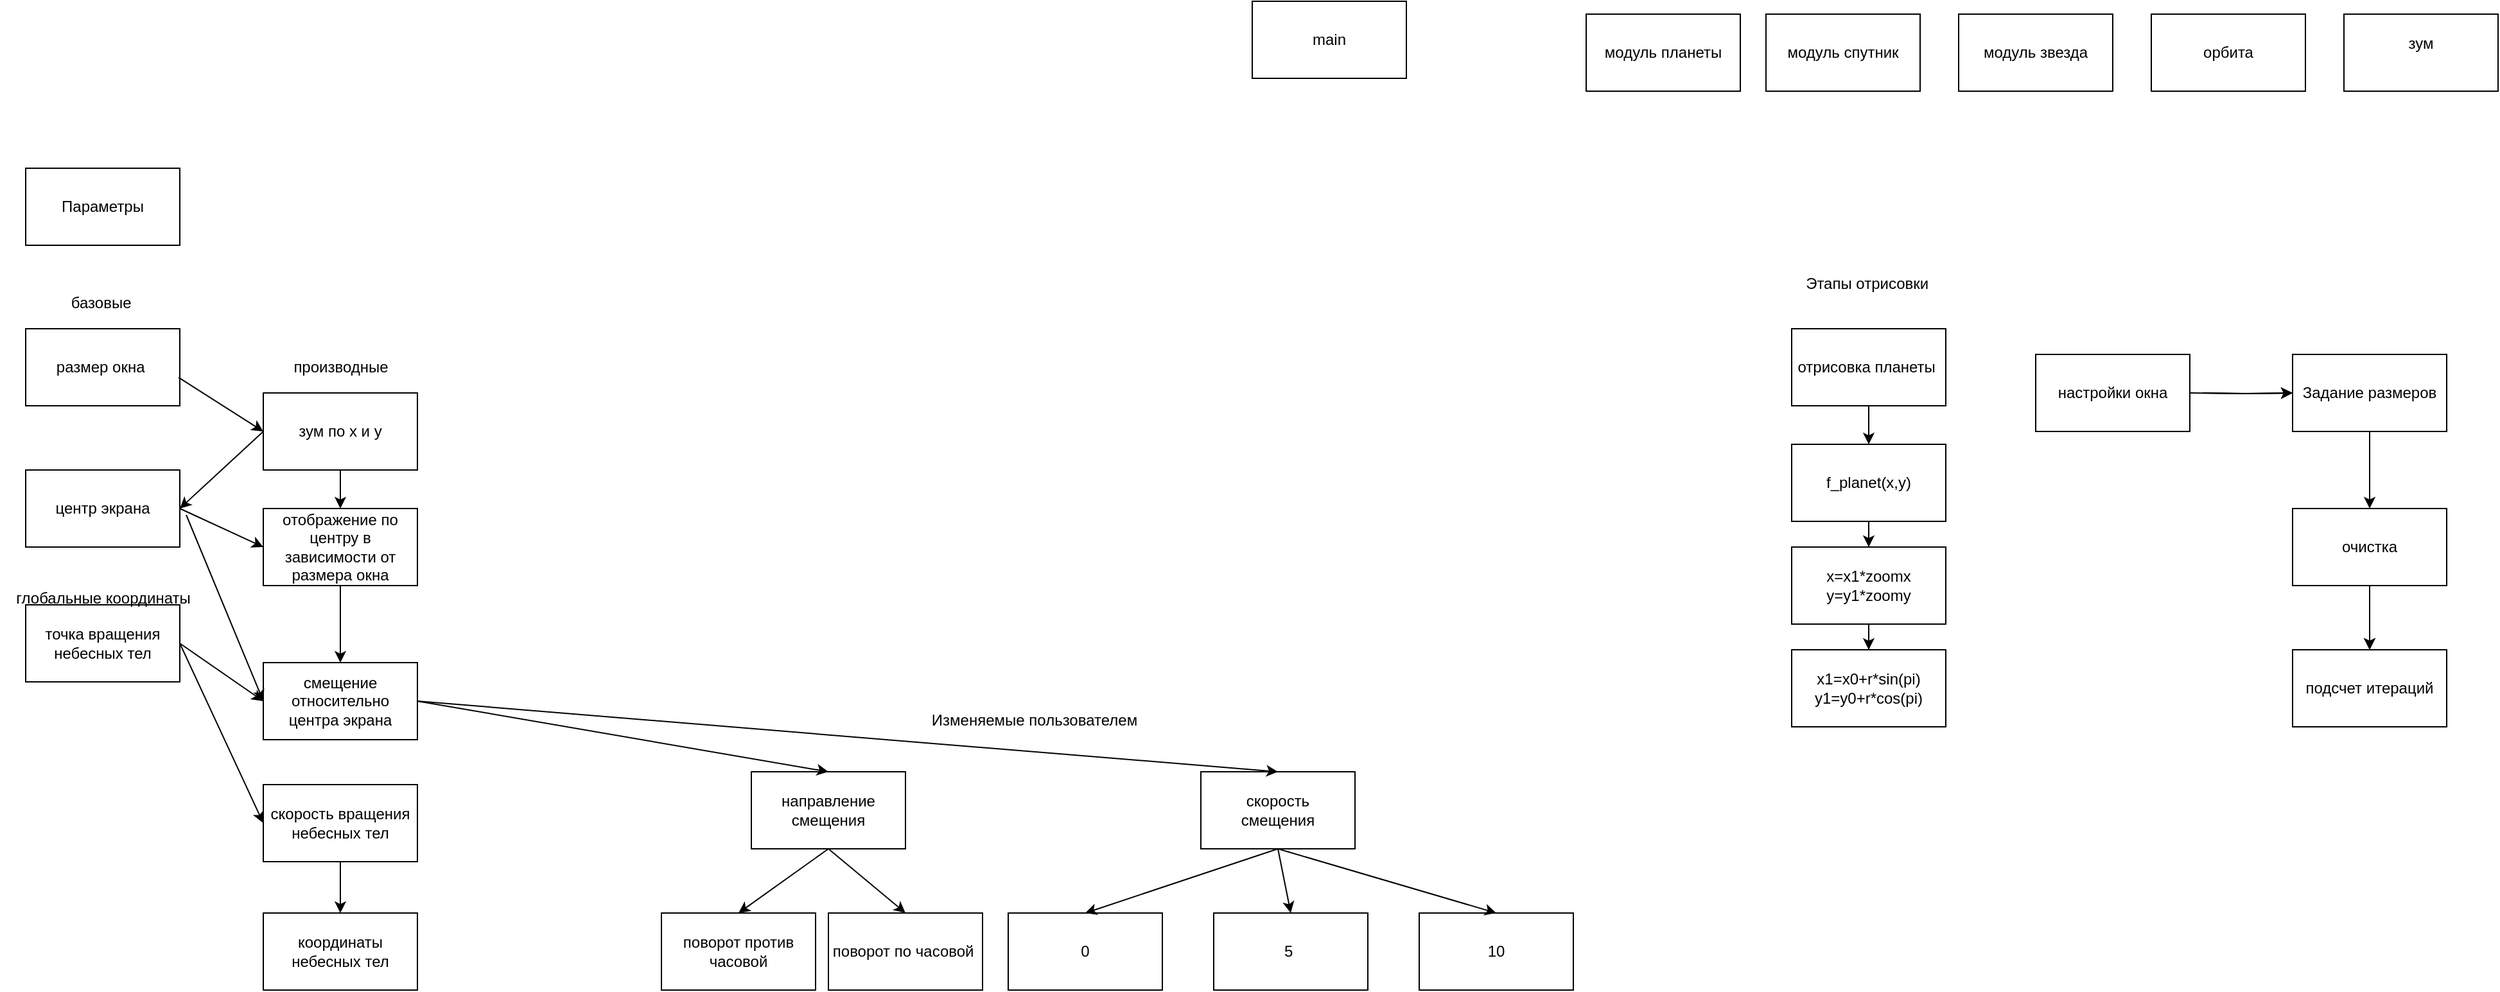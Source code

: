<mxfile version="27.0.5">
  <diagram name="Страница — 1" id="bq9KxYCUMmGJR8o-uWSk">
    <mxGraphModel dx="2492" dy="785" grid="1" gridSize="10" guides="1" tooltips="1" connect="1" arrows="1" fold="1" page="1" pageScale="1" pageWidth="827" pageHeight="1169" math="0" shadow="0">
      <root>
        <mxCell id="0" />
        <mxCell id="1" parent="0" />
        <mxCell id="u5NV7hlbbeQhAZytZryK-1" value="main" style="whiteSpace=wrap;html=1;" parent="1" vertex="1">
          <mxGeometry x="440" y="70" width="120" height="60" as="geometry" />
        </mxCell>
        <mxCell id="u5NV7hlbbeQhAZytZryK-2" value="модуль планеты" style="whiteSpace=wrap;html=1;" parent="1" vertex="1">
          <mxGeometry x="700" y="80" width="120" height="60" as="geometry" />
        </mxCell>
        <mxCell id="u5NV7hlbbeQhAZytZryK-3" value="модуль спутник" style="whiteSpace=wrap;html=1;" parent="1" vertex="1">
          <mxGeometry x="840" y="80" width="120" height="60" as="geometry" />
        </mxCell>
        <mxCell id="u5NV7hlbbeQhAZytZryK-4" value="модуль звезда" style="whiteSpace=wrap;html=1;" parent="1" vertex="1">
          <mxGeometry x="990" y="80" width="120" height="60" as="geometry" />
        </mxCell>
        <mxCell id="u5NV7hlbbeQhAZytZryK-5" value="орбита" style="whiteSpace=wrap;html=1;" parent="1" vertex="1">
          <mxGeometry x="1140" y="80" width="120" height="60" as="geometry" />
        </mxCell>
        <mxCell id="u5NV7hlbbeQhAZytZryK-24" value="" style="edgeStyle=orthogonalEdgeStyle;rounded=0;orthogonalLoop=1;jettySize=auto;html=1;" parent="1" target="u5NV7hlbbeQhAZytZryK-18" edge="1">
          <mxGeometry relative="1" as="geometry">
            <mxPoint x="1180" y="375" as="sourcePoint" />
          </mxGeometry>
        </mxCell>
        <mxCell id="u5NV7hlbbeQhAZytZryK-25" value="" style="edgeStyle=orthogonalEdgeStyle;rounded=0;orthogonalLoop=1;jettySize=auto;html=1;" parent="1" target="u5NV7hlbbeQhAZytZryK-18" edge="1">
          <mxGeometry relative="1" as="geometry">
            <mxPoint x="1170" y="375" as="sourcePoint" />
          </mxGeometry>
        </mxCell>
        <mxCell id="u5NV7hlbbeQhAZytZryK-6" value="настройки окна" style="whiteSpace=wrap;html=1;" parent="1" vertex="1">
          <mxGeometry x="1050" y="345" width="120" height="60" as="geometry" />
        </mxCell>
        <mxCell id="u5NV7hlbbeQhAZytZryK-20" value="" style="edgeStyle=orthogonalEdgeStyle;rounded=0;orthogonalLoop=1;jettySize=auto;html=1;" parent="1" source="u5NV7hlbbeQhAZytZryK-7" target="u5NV7hlbbeQhAZytZryK-19" edge="1">
          <mxGeometry relative="1" as="geometry" />
        </mxCell>
        <mxCell id="u5NV7hlbbeQhAZytZryK-22" value="" style="edgeStyle=orthogonalEdgeStyle;rounded=0;orthogonalLoop=1;jettySize=auto;html=1;" parent="1" source="u5NV7hlbbeQhAZytZryK-7" target="u5NV7hlbbeQhAZytZryK-19" edge="1">
          <mxGeometry relative="1" as="geometry" />
        </mxCell>
        <mxCell id="u5NV7hlbbeQhAZytZryK-7" value="очистка" style="whiteSpace=wrap;html=1;" parent="1" vertex="1">
          <mxGeometry x="1250" y="465" width="120" height="60" as="geometry" />
        </mxCell>
        <mxCell id="u5NV7hlbbeQhAZytZryK-9" value="зум&lt;div&gt;&lt;br&gt;&lt;/div&gt;" style="whiteSpace=wrap;html=1;" parent="1" vertex="1">
          <mxGeometry x="1290" y="80" width="120" height="60" as="geometry" />
        </mxCell>
        <mxCell id="u5NV7hlbbeQhAZytZryK-10" value="" style="edgeStyle=orthogonalEdgeStyle;rounded=0;orthogonalLoop=1;jettySize=auto;html=1;" parent="1" source="u5NV7hlbbeQhAZytZryK-11" target="u5NV7hlbbeQhAZytZryK-13" edge="1">
          <mxGeometry relative="1" as="geometry" />
        </mxCell>
        <mxCell id="u5NV7hlbbeQhAZytZryK-11" value="отрисовка планеты&amp;nbsp;" style="whiteSpace=wrap;html=1;" parent="1" vertex="1">
          <mxGeometry x="860" y="325" width="120" height="60" as="geometry" />
        </mxCell>
        <mxCell id="u5NV7hlbbeQhAZytZryK-12" value="" style="edgeStyle=orthogonalEdgeStyle;rounded=0;orthogonalLoop=1;jettySize=auto;html=1;" parent="1" source="u5NV7hlbbeQhAZytZryK-13" target="u5NV7hlbbeQhAZytZryK-15" edge="1">
          <mxGeometry relative="1" as="geometry" />
        </mxCell>
        <mxCell id="u5NV7hlbbeQhAZytZryK-13" value="f_planet(x,y)" style="whiteSpace=wrap;html=1;" parent="1" vertex="1">
          <mxGeometry x="860" y="415" width="120" height="60" as="geometry" />
        </mxCell>
        <mxCell id="u5NV7hlbbeQhAZytZryK-14" value="" style="edgeStyle=orthogonalEdgeStyle;rounded=0;orthogonalLoop=1;jettySize=auto;html=1;" parent="1" source="u5NV7hlbbeQhAZytZryK-15" target="u5NV7hlbbeQhAZytZryK-16" edge="1">
          <mxGeometry relative="1" as="geometry" />
        </mxCell>
        <mxCell id="u5NV7hlbbeQhAZytZryK-15" value="x=x1*zoomx&lt;br&gt;y=y1*zoomy" style="whiteSpace=wrap;html=1;" parent="1" vertex="1">
          <mxGeometry x="860" y="495" width="120" height="60" as="geometry" />
        </mxCell>
        <mxCell id="u5NV7hlbbeQhAZytZryK-16" value="x1=x0+r*sin(pi)&lt;br&gt;y1=y0+r*cos(pi)" style="whiteSpace=wrap;html=1;" parent="1" vertex="1">
          <mxGeometry x="860" y="575" width="120" height="60" as="geometry" />
        </mxCell>
        <mxCell id="u5NV7hlbbeQhAZytZryK-17" value="Этапы отрисовки&amp;nbsp;" style="text;html=1;align=center;verticalAlign=middle;resizable=0;points=[];autosize=1;strokeColor=none;fillColor=none;" parent="1" vertex="1">
          <mxGeometry x="860" y="275" width="120" height="30" as="geometry" />
        </mxCell>
        <mxCell id="u5NV7hlbbeQhAZytZryK-23" value="" style="edgeStyle=orthogonalEdgeStyle;rounded=0;orthogonalLoop=1;jettySize=auto;html=1;" parent="1" source="u5NV7hlbbeQhAZytZryK-18" target="u5NV7hlbbeQhAZytZryK-7" edge="1">
          <mxGeometry relative="1" as="geometry" />
        </mxCell>
        <mxCell id="u5NV7hlbbeQhAZytZryK-18" value="Задание размеров" style="whiteSpace=wrap;html=1;" parent="1" vertex="1">
          <mxGeometry x="1250" y="345" width="120" height="60" as="geometry" />
        </mxCell>
        <mxCell id="u5NV7hlbbeQhAZytZryK-19" value="подсчет итераций" style="whiteSpace=wrap;html=1;strokeColor=light-dark(#000000,#990000);" parent="1" vertex="1">
          <mxGeometry x="1250" y="575" width="120" height="60" as="geometry" />
        </mxCell>
        <mxCell id="pmHqVr79wdB7mCrw0Kby-1" value="Параметры" style="whiteSpace=wrap;html=1;" vertex="1" parent="1">
          <mxGeometry x="-515" y="200" width="120" height="60" as="geometry" />
        </mxCell>
        <mxCell id="pmHqVr79wdB7mCrw0Kby-2" value="размер окна&amp;nbsp;" style="whiteSpace=wrap;html=1;" vertex="1" parent="1">
          <mxGeometry x="-515" y="325" width="120" height="60" as="geometry" />
        </mxCell>
        <mxCell id="pmHqVr79wdB7mCrw0Kby-3" value="зум по х и у" style="whiteSpace=wrap;html=1;" vertex="1" parent="1">
          <mxGeometry x="-330" y="375" width="120" height="60" as="geometry" />
        </mxCell>
        <mxCell id="pmHqVr79wdB7mCrw0Kby-4" value="центр экрана" style="whiteSpace=wrap;html=1;" vertex="1" parent="1">
          <mxGeometry x="-515" y="435" width="120" height="60" as="geometry" />
        </mxCell>
        <mxCell id="pmHqVr79wdB7mCrw0Kby-5" value="смещение относительно центра экрана" style="whiteSpace=wrap;html=1;" vertex="1" parent="1">
          <mxGeometry x="-330" y="585" width="120" height="60" as="geometry" />
        </mxCell>
        <mxCell id="pmHqVr79wdB7mCrw0Kby-6" value="направление смещения" style="whiteSpace=wrap;html=1;" vertex="1" parent="1">
          <mxGeometry x="50" y="670" width="120" height="60" as="geometry" />
        </mxCell>
        <mxCell id="pmHqVr79wdB7mCrw0Kby-7" value="скорость&lt;div&gt;смещения&lt;/div&gt;" style="whiteSpace=wrap;html=1;" vertex="1" parent="1">
          <mxGeometry x="400" y="670" width="120" height="60" as="geometry" />
        </mxCell>
        <mxCell id="pmHqVr79wdB7mCrw0Kby-8" value="координаты небесных тел" style="whiteSpace=wrap;html=1;" vertex="1" parent="1">
          <mxGeometry x="-330" y="780" width="120" height="60" as="geometry" />
        </mxCell>
        <mxCell id="pmHqVr79wdB7mCrw0Kby-9" value="точка вращения небесных тел" style="whiteSpace=wrap;html=1;" vertex="1" parent="1">
          <mxGeometry x="-515" y="540" width="120" height="60" as="geometry" />
        </mxCell>
        <mxCell id="pmHqVr79wdB7mCrw0Kby-10" value="скорость вращения небесных тел" style="whiteSpace=wrap;html=1;" vertex="1" parent="1">
          <mxGeometry x="-330" y="680" width="120" height="60" as="geometry" />
        </mxCell>
        <mxCell id="pmHqVr79wdB7mCrw0Kby-11" value="базовые&amp;nbsp;" style="text;html=1;align=center;verticalAlign=middle;resizable=0;points=[];autosize=1;strokeColor=none;fillColor=none;" vertex="1" parent="1">
          <mxGeometry x="-490" y="290" width="70" height="30" as="geometry" />
        </mxCell>
        <mxCell id="pmHqVr79wdB7mCrw0Kby-13" value="производные" style="text;html=1;align=center;verticalAlign=middle;resizable=0;points=[];autosize=1;strokeColor=none;fillColor=none;" vertex="1" parent="1">
          <mxGeometry x="-320" y="340" width="100" height="30" as="geometry" />
        </mxCell>
        <mxCell id="pmHqVr79wdB7mCrw0Kby-14" value="" style="endArrow=classic;html=1;rounded=0;exitX=0.992;exitY=0.633;exitDx=0;exitDy=0;exitPerimeter=0;entryX=0;entryY=0.5;entryDx=0;entryDy=0;" edge="1" parent="1" source="pmHqVr79wdB7mCrw0Kby-2" target="pmHqVr79wdB7mCrw0Kby-3">
          <mxGeometry width="50" height="50" relative="1" as="geometry">
            <mxPoint x="30" y="530" as="sourcePoint" />
            <mxPoint x="80" y="480" as="targetPoint" />
          </mxGeometry>
        </mxCell>
        <mxCell id="pmHqVr79wdB7mCrw0Kby-15" value="отображение по центру в зависимости от размера окна" style="whiteSpace=wrap;html=1;" vertex="1" parent="1">
          <mxGeometry x="-330" y="465" width="120" height="60" as="geometry" />
        </mxCell>
        <mxCell id="pmHqVr79wdB7mCrw0Kby-16" value="" style="endArrow=classic;html=1;rounded=0;exitX=0;exitY=0.5;exitDx=0;exitDy=0;entryX=1;entryY=0.5;entryDx=0;entryDy=0;" edge="1" parent="1" source="pmHqVr79wdB7mCrw0Kby-3" target="pmHqVr79wdB7mCrw0Kby-4">
          <mxGeometry width="50" height="50" relative="1" as="geometry">
            <mxPoint x="-90" y="390" as="sourcePoint" />
            <mxPoint x="-40" y="340" as="targetPoint" />
          </mxGeometry>
        </mxCell>
        <mxCell id="pmHqVr79wdB7mCrw0Kby-17" value="" style="endArrow=classic;html=1;rounded=0;exitX=1;exitY=0.5;exitDx=0;exitDy=0;entryX=0;entryY=0.5;entryDx=0;entryDy=0;" edge="1" parent="1" source="pmHqVr79wdB7mCrw0Kby-4" target="pmHqVr79wdB7mCrw0Kby-15">
          <mxGeometry width="50" height="50" relative="1" as="geometry">
            <mxPoint x="-90" y="390" as="sourcePoint" />
            <mxPoint x="-40" y="340" as="targetPoint" />
          </mxGeometry>
        </mxCell>
        <mxCell id="pmHqVr79wdB7mCrw0Kby-18" value="" style="endArrow=classic;html=1;rounded=0;exitX=1;exitY=0.5;exitDx=0;exitDy=0;entryX=0;entryY=0.5;entryDx=0;entryDy=0;" edge="1" parent="1" source="pmHqVr79wdB7mCrw0Kby-9" target="pmHqVr79wdB7mCrw0Kby-5">
          <mxGeometry width="50" height="50" relative="1" as="geometry">
            <mxPoint x="-130" y="490" as="sourcePoint" />
            <mxPoint x="-80" y="440" as="targetPoint" />
          </mxGeometry>
        </mxCell>
        <mxCell id="pmHqVr79wdB7mCrw0Kby-19" value="" style="endArrow=classic;html=1;rounded=0;entryX=0;entryY=0.5;entryDx=0;entryDy=0;" edge="1" parent="1" target="pmHqVr79wdB7mCrw0Kby-5">
          <mxGeometry width="50" height="50" relative="1" as="geometry">
            <mxPoint x="-390" y="470" as="sourcePoint" />
            <mxPoint x="-80" y="440" as="targetPoint" />
          </mxGeometry>
        </mxCell>
        <mxCell id="pmHqVr79wdB7mCrw0Kby-20" value="Изменяемые пользователем" style="text;html=1;align=center;verticalAlign=middle;resizable=0;points=[];autosize=1;strokeColor=none;fillColor=none;" vertex="1" parent="1">
          <mxGeometry x="180" y="615" width="180" height="30" as="geometry" />
        </mxCell>
        <mxCell id="pmHqVr79wdB7mCrw0Kby-21" value="" style="endArrow=classic;html=1;rounded=0;exitX=1;exitY=0.5;exitDx=0;exitDy=0;entryX=0.5;entryY=0;entryDx=0;entryDy=0;" edge="1" parent="1" source="pmHqVr79wdB7mCrw0Kby-5" target="pmHqVr79wdB7mCrw0Kby-6">
          <mxGeometry width="50" height="50" relative="1" as="geometry">
            <mxPoint x="40" y="540" as="sourcePoint" />
            <mxPoint x="90" y="490" as="targetPoint" />
          </mxGeometry>
        </mxCell>
        <mxCell id="pmHqVr79wdB7mCrw0Kby-22" value="" style="endArrow=classic;html=1;rounded=0;exitX=1;exitY=0.5;exitDx=0;exitDy=0;entryX=0.5;entryY=0;entryDx=0;entryDy=0;" edge="1" parent="1" source="pmHqVr79wdB7mCrw0Kby-5" target="pmHqVr79wdB7mCrw0Kby-7">
          <mxGeometry width="50" height="50" relative="1" as="geometry">
            <mxPoint x="40" y="540" as="sourcePoint" />
            <mxPoint x="90" y="490" as="targetPoint" />
          </mxGeometry>
        </mxCell>
        <mxCell id="pmHqVr79wdB7mCrw0Kby-23" value="поворот по часовой&amp;nbsp;" style="whiteSpace=wrap;html=1;" vertex="1" parent="1">
          <mxGeometry x="110" y="780" width="120" height="60" as="geometry" />
        </mxCell>
        <mxCell id="pmHqVr79wdB7mCrw0Kby-24" value="поворот против часовой" style="whiteSpace=wrap;html=1;" vertex="1" parent="1">
          <mxGeometry x="-20" y="780" width="120" height="60" as="geometry" />
        </mxCell>
        <mxCell id="pmHqVr79wdB7mCrw0Kby-25" value="" style="endArrow=classic;html=1;rounded=0;exitX=0.5;exitY=1;exitDx=0;exitDy=0;entryX=0.5;entryY=0;entryDx=0;entryDy=0;" edge="1" parent="1" source="pmHqVr79wdB7mCrw0Kby-6" target="pmHqVr79wdB7mCrw0Kby-24">
          <mxGeometry width="50" height="50" relative="1" as="geometry">
            <mxPoint x="240" y="730" as="sourcePoint" />
            <mxPoint x="290" y="680" as="targetPoint" />
          </mxGeometry>
        </mxCell>
        <mxCell id="pmHqVr79wdB7mCrw0Kby-26" value="" style="endArrow=classic;html=1;rounded=0;exitX=0.5;exitY=1;exitDx=0;exitDy=0;entryX=0.5;entryY=0;entryDx=0;entryDy=0;" edge="1" parent="1" source="pmHqVr79wdB7mCrw0Kby-6" target="pmHqVr79wdB7mCrw0Kby-23">
          <mxGeometry width="50" height="50" relative="1" as="geometry">
            <mxPoint x="240" y="730" as="sourcePoint" />
            <mxPoint x="290" y="680" as="targetPoint" />
          </mxGeometry>
        </mxCell>
        <mxCell id="pmHqVr79wdB7mCrw0Kby-27" value="0" style="whiteSpace=wrap;html=1;" vertex="1" parent="1">
          <mxGeometry x="250" y="780" width="120" height="60" as="geometry" />
        </mxCell>
        <mxCell id="pmHqVr79wdB7mCrw0Kby-29" value="5&amp;nbsp;" style="whiteSpace=wrap;html=1;" vertex="1" parent="1">
          <mxGeometry x="410" y="780" width="120" height="60" as="geometry" />
        </mxCell>
        <mxCell id="pmHqVr79wdB7mCrw0Kby-30" value="10" style="whiteSpace=wrap;html=1;" vertex="1" parent="1">
          <mxGeometry x="570" y="780" width="120" height="60" as="geometry" />
        </mxCell>
        <mxCell id="pmHqVr79wdB7mCrw0Kby-31" value="" style="endArrow=classic;html=1;rounded=0;exitX=0.5;exitY=1;exitDx=0;exitDy=0;entryX=0.5;entryY=0;entryDx=0;entryDy=0;" edge="1" parent="1" source="pmHqVr79wdB7mCrw0Kby-7" target="pmHqVr79wdB7mCrw0Kby-27">
          <mxGeometry width="50" height="50" relative="1" as="geometry">
            <mxPoint x="220" y="660" as="sourcePoint" />
            <mxPoint x="270" y="610" as="targetPoint" />
          </mxGeometry>
        </mxCell>
        <mxCell id="pmHqVr79wdB7mCrw0Kby-32" value="" style="endArrow=classic;html=1;rounded=0;entryX=0.5;entryY=0;entryDx=0;entryDy=0;exitX=0.5;exitY=1;exitDx=0;exitDy=0;" edge="1" parent="1" source="pmHqVr79wdB7mCrw0Kby-7" target="pmHqVr79wdB7mCrw0Kby-29">
          <mxGeometry width="50" height="50" relative="1" as="geometry">
            <mxPoint x="330" y="730" as="sourcePoint" />
            <mxPoint x="320" y="790" as="targetPoint" />
          </mxGeometry>
        </mxCell>
        <mxCell id="pmHqVr79wdB7mCrw0Kby-33" value="" style="endArrow=classic;html=1;rounded=0;exitX=0.5;exitY=1;exitDx=0;exitDy=0;entryX=0.5;entryY=0;entryDx=0;entryDy=0;" edge="1" parent="1" source="pmHqVr79wdB7mCrw0Kby-7" target="pmHqVr79wdB7mCrw0Kby-30">
          <mxGeometry width="50" height="50" relative="1" as="geometry">
            <mxPoint x="350" y="750" as="sourcePoint" />
            <mxPoint x="330" y="800" as="targetPoint" />
          </mxGeometry>
        </mxCell>
        <mxCell id="pmHqVr79wdB7mCrw0Kby-34" value="" style="endArrow=classic;html=1;rounded=0;exitX=0.5;exitY=1;exitDx=0;exitDy=0;entryX=0.5;entryY=0;entryDx=0;entryDy=0;" edge="1" parent="1" source="pmHqVr79wdB7mCrw0Kby-3" target="pmHqVr79wdB7mCrw0Kby-15">
          <mxGeometry width="50" height="50" relative="1" as="geometry">
            <mxPoint x="100" y="660" as="sourcePoint" />
            <mxPoint x="150" y="610" as="targetPoint" />
          </mxGeometry>
        </mxCell>
        <mxCell id="pmHqVr79wdB7mCrw0Kby-35" value="" style="endArrow=classic;html=1;rounded=0;exitX=0.5;exitY=1;exitDx=0;exitDy=0;entryX=0.5;entryY=0;entryDx=0;entryDy=0;" edge="1" parent="1" source="pmHqVr79wdB7mCrw0Kby-15" target="pmHqVr79wdB7mCrw0Kby-5">
          <mxGeometry width="50" height="50" relative="1" as="geometry">
            <mxPoint x="70" y="540" as="sourcePoint" />
            <mxPoint x="120" y="490" as="targetPoint" />
          </mxGeometry>
        </mxCell>
        <mxCell id="pmHqVr79wdB7mCrw0Kby-37" value="" style="endArrow=classic;html=1;rounded=0;exitX=1;exitY=0.5;exitDx=0;exitDy=0;entryX=0;entryY=0.5;entryDx=0;entryDy=0;" edge="1" parent="1" source="pmHqVr79wdB7mCrw0Kby-9" target="pmHqVr79wdB7mCrw0Kby-10">
          <mxGeometry width="50" height="50" relative="1" as="geometry">
            <mxPoint x="100" y="750" as="sourcePoint" />
            <mxPoint x="150" y="700" as="targetPoint" />
          </mxGeometry>
        </mxCell>
        <mxCell id="pmHqVr79wdB7mCrw0Kby-38" value="" style="endArrow=classic;html=1;rounded=0;exitX=0.5;exitY=1;exitDx=0;exitDy=0;entryX=0.5;entryY=0;entryDx=0;entryDy=0;" edge="1" parent="1" source="pmHqVr79wdB7mCrw0Kby-10" target="pmHqVr79wdB7mCrw0Kby-8">
          <mxGeometry width="50" height="50" relative="1" as="geometry">
            <mxPoint x="-60" y="700" as="sourcePoint" />
            <mxPoint x="-10" y="650" as="targetPoint" />
          </mxGeometry>
        </mxCell>
        <mxCell id="pmHqVr79wdB7mCrw0Kby-39" value="глобальные координаты" style="text;html=1;align=center;verticalAlign=middle;resizable=0;points=[];autosize=1;strokeColor=none;fillColor=none;" vertex="1" parent="1">
          <mxGeometry x="-535" y="520" width="160" height="30" as="geometry" />
        </mxCell>
      </root>
    </mxGraphModel>
  </diagram>
</mxfile>
